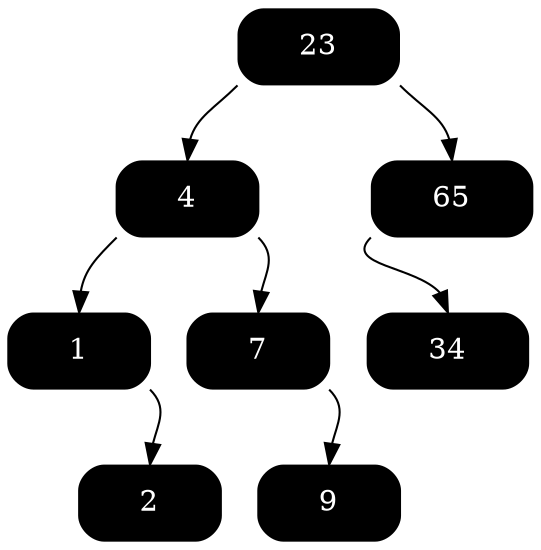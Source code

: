 digraph
{
node [shape = Mrecord, style = filled, color = black, fontcolor = white];
23 [label = "<f0> | <f1> 23 | <f2> ", color = black, fontcolor = white, style = filled];
4 [label = "<f0> | <f1> 4 | <f2> ", color = black, fontcolor = white, style = filled];
23:f0:sw -> 4:f1;
65 [label = "<f0> | <f1> 65 | <f2> ", color = black, fontcolor = white, style = filled];
23:f2:se -> 65:f1;
4 [label = "<f0> | <f1> 4 | <f2> ", color = black, fontcolor = white, style = filled];
1 [label = "<f0> | <f1> 1 | <f2> ", color = black, fontcolor = white, style = filled];
4:f0:sw -> 1:f1;
7 [label = "<f0> | <f1> 7 | <f2> ", color = black, fontcolor = white, style = filled];
4:f2:se -> 7:f1;
1 [label = "<f0> | <f1> 1 | <f2> ", color = black, fontcolor = white, style = filled];
2 [label = "<f0> | <f1> 2 | <f2> ", color = black, fontcolor = white, style = filled];
1:f2:se -> 2:f1;
2 [label = "<f0> | <f1> 2 | <f2> ", color = black, fontcolor = white, style = filled];
7 [label = "<f0> | <f1> 7 | <f2> ", color = black, fontcolor = white, style = filled];
9 [label = "<f0> | <f1> 9 | <f2> ", color = black, fontcolor = white, style = filled];
7:f2:se -> 9:f1;
9 [label = "<f0> | <f1> 9 | <f2> ", color = black, fontcolor = white, style = filled];
65 [label = "<f0> | <f1> 65 | <f2> ", color = black, fontcolor = white, style = filled];
34 [label = "<f0> | <f1> 34 | <f2> ", color = black, fontcolor = white, style = filled];
65:f0:sw -> 34:f1;
34 [label = "<f0> | <f1> 34 | <f2> ", color = black, fontcolor = white, style = filled];
}